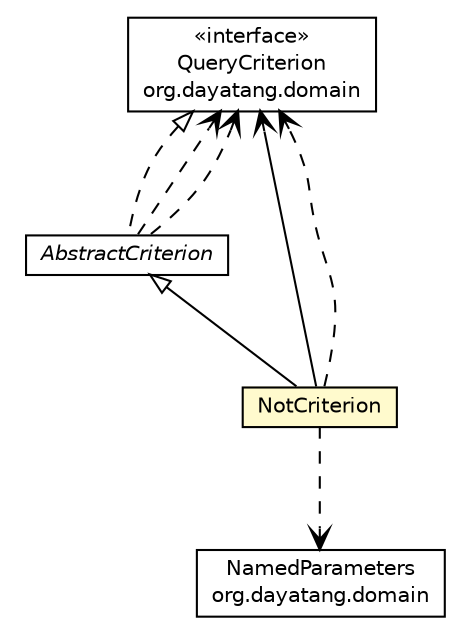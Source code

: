#!/usr/local/bin/dot
#
# Class diagram 
# Generated by UMLGraph version R5_6_6-8-g8d7759 (http://www.umlgraph.org/)
#

digraph G {
	edge [fontname="Helvetica",fontsize=10,labelfontname="Helvetica",labelfontsize=10];
	node [fontname="Helvetica",fontsize=10,shape=plaintext];
	nodesep=0.25;
	ranksep=0.5;
	// org.dayatang.domain.QueryCriterion
	c70086 [label=<<table title="org.dayatang.domain.QueryCriterion" border="0" cellborder="1" cellspacing="0" cellpadding="2" port="p" href="../QueryCriterion.html">
		<tr><td><table border="0" cellspacing="0" cellpadding="1">
<tr><td align="center" balign="center"> &#171;interface&#187; </td></tr>
<tr><td align="center" balign="center"> QueryCriterion </td></tr>
<tr><td align="center" balign="center"> org.dayatang.domain </td></tr>
		</table></td></tr>
		</table>>, URL="../QueryCriterion.html", fontname="Helvetica", fontcolor="black", fontsize=10.0];
	// org.dayatang.domain.NamedParameters
	c70090 [label=<<table title="org.dayatang.domain.NamedParameters" border="0" cellborder="1" cellspacing="0" cellpadding="2" port="p" href="../NamedParameters.html">
		<tr><td><table border="0" cellspacing="0" cellpadding="1">
<tr><td align="center" balign="center"> NamedParameters </td></tr>
<tr><td align="center" balign="center"> org.dayatang.domain </td></tr>
		</table></td></tr>
		</table>>, URL="../NamedParameters.html", fontname="Helvetica", fontcolor="black", fontsize=10.0];
	// org.dayatang.domain.internal.NotCriterion
	c70129 [label=<<table title="org.dayatang.domain.internal.NotCriterion" border="0" cellborder="1" cellspacing="0" cellpadding="2" port="p" bgcolor="lemonChiffon" href="./NotCriterion.html">
		<tr><td><table border="0" cellspacing="0" cellpadding="1">
<tr><td align="center" balign="center"> NotCriterion </td></tr>
		</table></td></tr>
		</table>>, URL="./NotCriterion.html", fontname="Helvetica", fontcolor="black", fontsize=10.0];
	// org.dayatang.domain.internal.AbstractCriterion
	c70149 [label=<<table title="org.dayatang.domain.internal.AbstractCriterion" border="0" cellborder="1" cellspacing="0" cellpadding="2" port="p" href="./AbstractCriterion.html">
		<tr><td><table border="0" cellspacing="0" cellpadding="1">
<tr><td align="center" balign="center"><font face="Helvetica-Oblique"> AbstractCriterion </font></td></tr>
		</table></td></tr>
		</table>>, URL="./AbstractCriterion.html", fontname="Helvetica", fontcolor="black", fontsize=10.0];
	//org.dayatang.domain.internal.NotCriterion extends org.dayatang.domain.internal.AbstractCriterion
	c70149:p -> c70129:p [dir=back,arrowtail=empty];
	//org.dayatang.domain.internal.AbstractCriterion implements org.dayatang.domain.QueryCriterion
	c70086:p -> c70149:p [dir=back,arrowtail=empty,style=dashed];
	// org.dayatang.domain.internal.NotCriterion NAVASSOC org.dayatang.domain.QueryCriterion
	c70129:p -> c70086:p [taillabel="", label=" "headlabel="", fontname="Helvetica", fontcolor="black", fontsize=10.0, color="black", arrowhead=open];
	// org.dayatang.domain.internal.NotCriterion DEPEND org.dayatang.domain.QueryCriterion
	c70129:p -> c70086:p [taillabel="", label=" "headlabel="", fontname="Helvetica", fontcolor="black", fontsize=10.0, color="black", arrowhead=open, style=dashed];
	// org.dayatang.domain.internal.NotCriterion DEPEND org.dayatang.domain.NamedParameters
	c70129:p -> c70090:p [taillabel="", label=" "headlabel="", fontname="Helvetica", fontcolor="black", fontsize=10.0, color="black", arrowhead=open, style=dashed];
	// org.dayatang.domain.internal.AbstractCriterion DEPEND org.dayatang.domain.QueryCriterion
	c70149:p -> c70086:p [taillabel="", label=" "headlabel="", fontname="Helvetica", fontcolor="black", fontsize=10.0, color="black", arrowhead=open, style=dashed];
	// org.dayatang.domain.internal.AbstractCriterion DEPEND org.dayatang.domain.QueryCriterion
	c70149:p -> c70086:p [taillabel="", label=" "headlabel="", fontname="Helvetica", fontcolor="black", fontsize=10.0, color="black", arrowhead=open, style=dashed];
}

